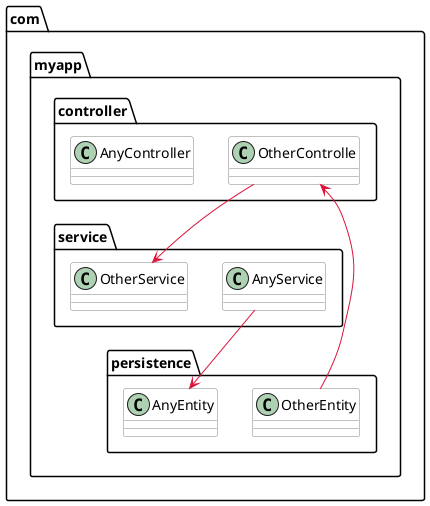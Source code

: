@startuml

skinparam componentStyle uml2

skinparam component {
BorderColor #grey
BackgroundColor #white
}

skinparam class {
BorderColor #grey
BackgroundColor #white
}

package com.myapp.controller {
class OtherControlle
class AnyController
}
package com.myapp.service {
class AnyService
class OtherService
}
package com.myapp.persistence {
class AnyEntity
class OtherEntity
}

OtherControlle --> OtherService #crimson
AnyService --> AnyEntity #crimson
OtherEntity --> OtherControlle #crimson
@enduml